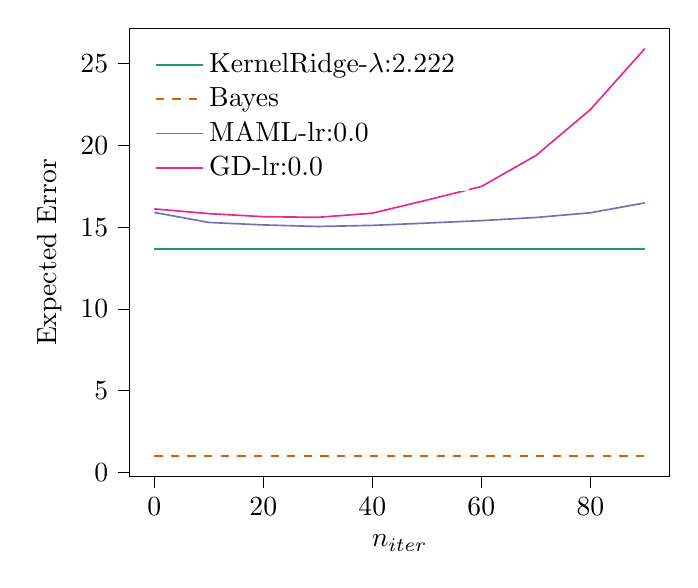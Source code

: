 % This file was created with tikzplotlib v0.10.1.
\begin{tikzpicture}

\definecolor{chocolate217952}{RGB}{217,95,2}
\definecolor{darkcyan27158119}{RGB}{27,158,119}
\definecolor{darkgray176}{RGB}{176,176,176}
\definecolor{deeppink23141138}{RGB}{231,41,138}
\definecolor{lightslategray117112179}{RGB}{117,112,179}

\begin{axis}[
legend cell align={left},
legend style={
  fill opacity=0.8,
  draw opacity=1,
  text opacity=1,
  at={(0.03,0.97)},
  anchor=north west,
  draw=none
},
tick align=outside,
tick pos=left,
x grid style={darkgray176},
xlabel={\(\displaystyle n_{iter}\)},
xmin=-4.5, xmax=94.5,
xtick style={color=black},
y grid style={darkgray176},
ylabel={Expected Error},
ymin=-0.245, ymax=27.152,
ytick style={color=black}
]
\addplot [semithick, darkcyan27158119]
table {%
0 13.679
10 13.679
20 13.679
30 13.679
40 13.679
50 13.679
60 13.679
70 13.679
80 13.679
90 13.679
};
\addlegendentry{KernelRidge-$\lambda$:2.222}
\addplot [semithick, chocolate217952, dashed]
table {%
0 1.001
10 1.001
20 1.001
30 1.001
40 1.001
50 1.001
60 1.001
70 1.001
80 1.001
90 1.001
};
\addlegendentry{Bayes}
\addplot [semithick, lightslategray117112179]
table {%
0 15.896
10 15.283
20 15.132
30 15.037
40 15.103
50 15.245
60 15.394
70 15.586
80 15.875
90 16.477
};
\addlegendentry{MAML-lr:0.0}
\addplot [semithick, deeppink23141138]
table {%
0 16.111
10 15.822
20 15.636
30 15.595
40 15.849
50 16.649
60 17.478
70 19.369
80 22.178
90 25.907
};
\addlegendentry{GD-lr:0.0}
\end{axis}

\end{tikzpicture}

